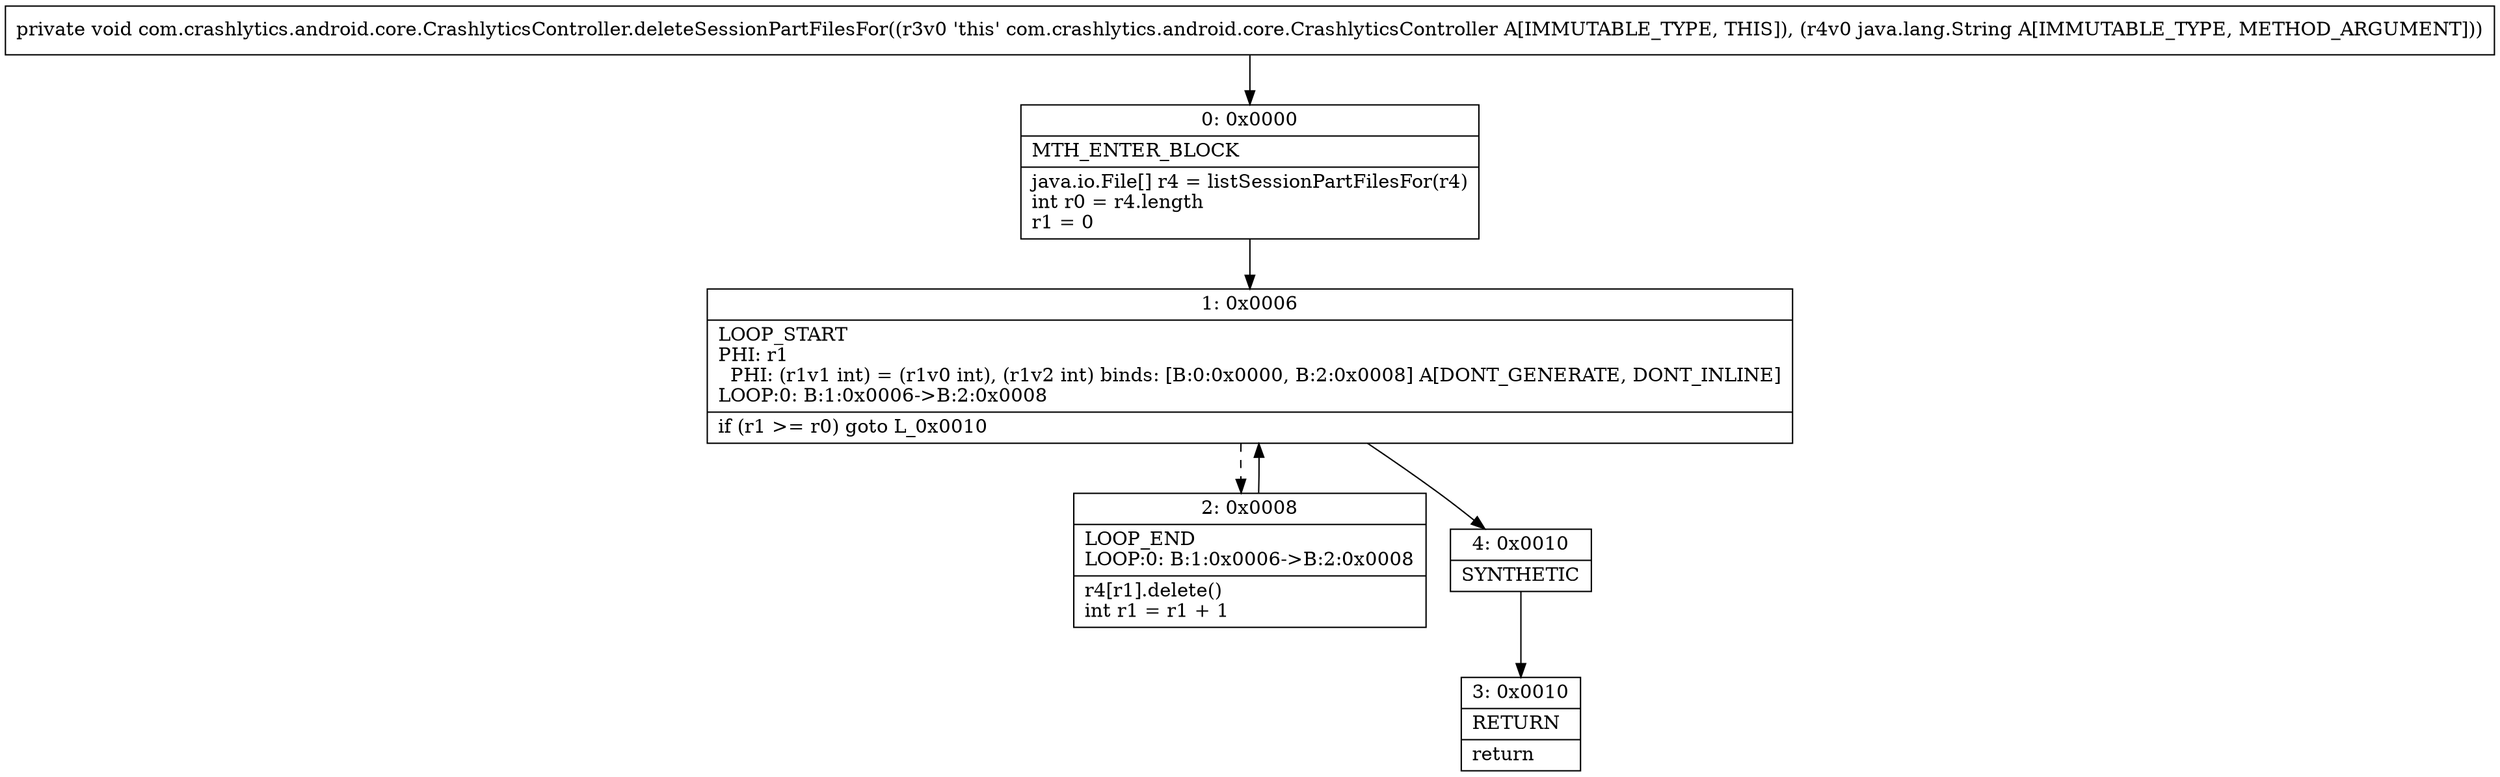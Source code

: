 digraph "CFG forcom.crashlytics.android.core.CrashlyticsController.deleteSessionPartFilesFor(Ljava\/lang\/String;)V" {
Node_0 [shape=record,label="{0\:\ 0x0000|MTH_ENTER_BLOCK\l|java.io.File[] r4 = listSessionPartFilesFor(r4)\lint r0 = r4.length\lr1 = 0\l}"];
Node_1 [shape=record,label="{1\:\ 0x0006|LOOP_START\lPHI: r1 \l  PHI: (r1v1 int) = (r1v0 int), (r1v2 int) binds: [B:0:0x0000, B:2:0x0008] A[DONT_GENERATE, DONT_INLINE]\lLOOP:0: B:1:0x0006\-\>B:2:0x0008\l|if (r1 \>= r0) goto L_0x0010\l}"];
Node_2 [shape=record,label="{2\:\ 0x0008|LOOP_END\lLOOP:0: B:1:0x0006\-\>B:2:0x0008\l|r4[r1].delete()\lint r1 = r1 + 1\l}"];
Node_3 [shape=record,label="{3\:\ 0x0010|RETURN\l|return\l}"];
Node_4 [shape=record,label="{4\:\ 0x0010|SYNTHETIC\l}"];
MethodNode[shape=record,label="{private void com.crashlytics.android.core.CrashlyticsController.deleteSessionPartFilesFor((r3v0 'this' com.crashlytics.android.core.CrashlyticsController A[IMMUTABLE_TYPE, THIS]), (r4v0 java.lang.String A[IMMUTABLE_TYPE, METHOD_ARGUMENT])) }"];
MethodNode -> Node_0;
Node_0 -> Node_1;
Node_1 -> Node_2[style=dashed];
Node_1 -> Node_4;
Node_2 -> Node_1;
Node_4 -> Node_3;
}


